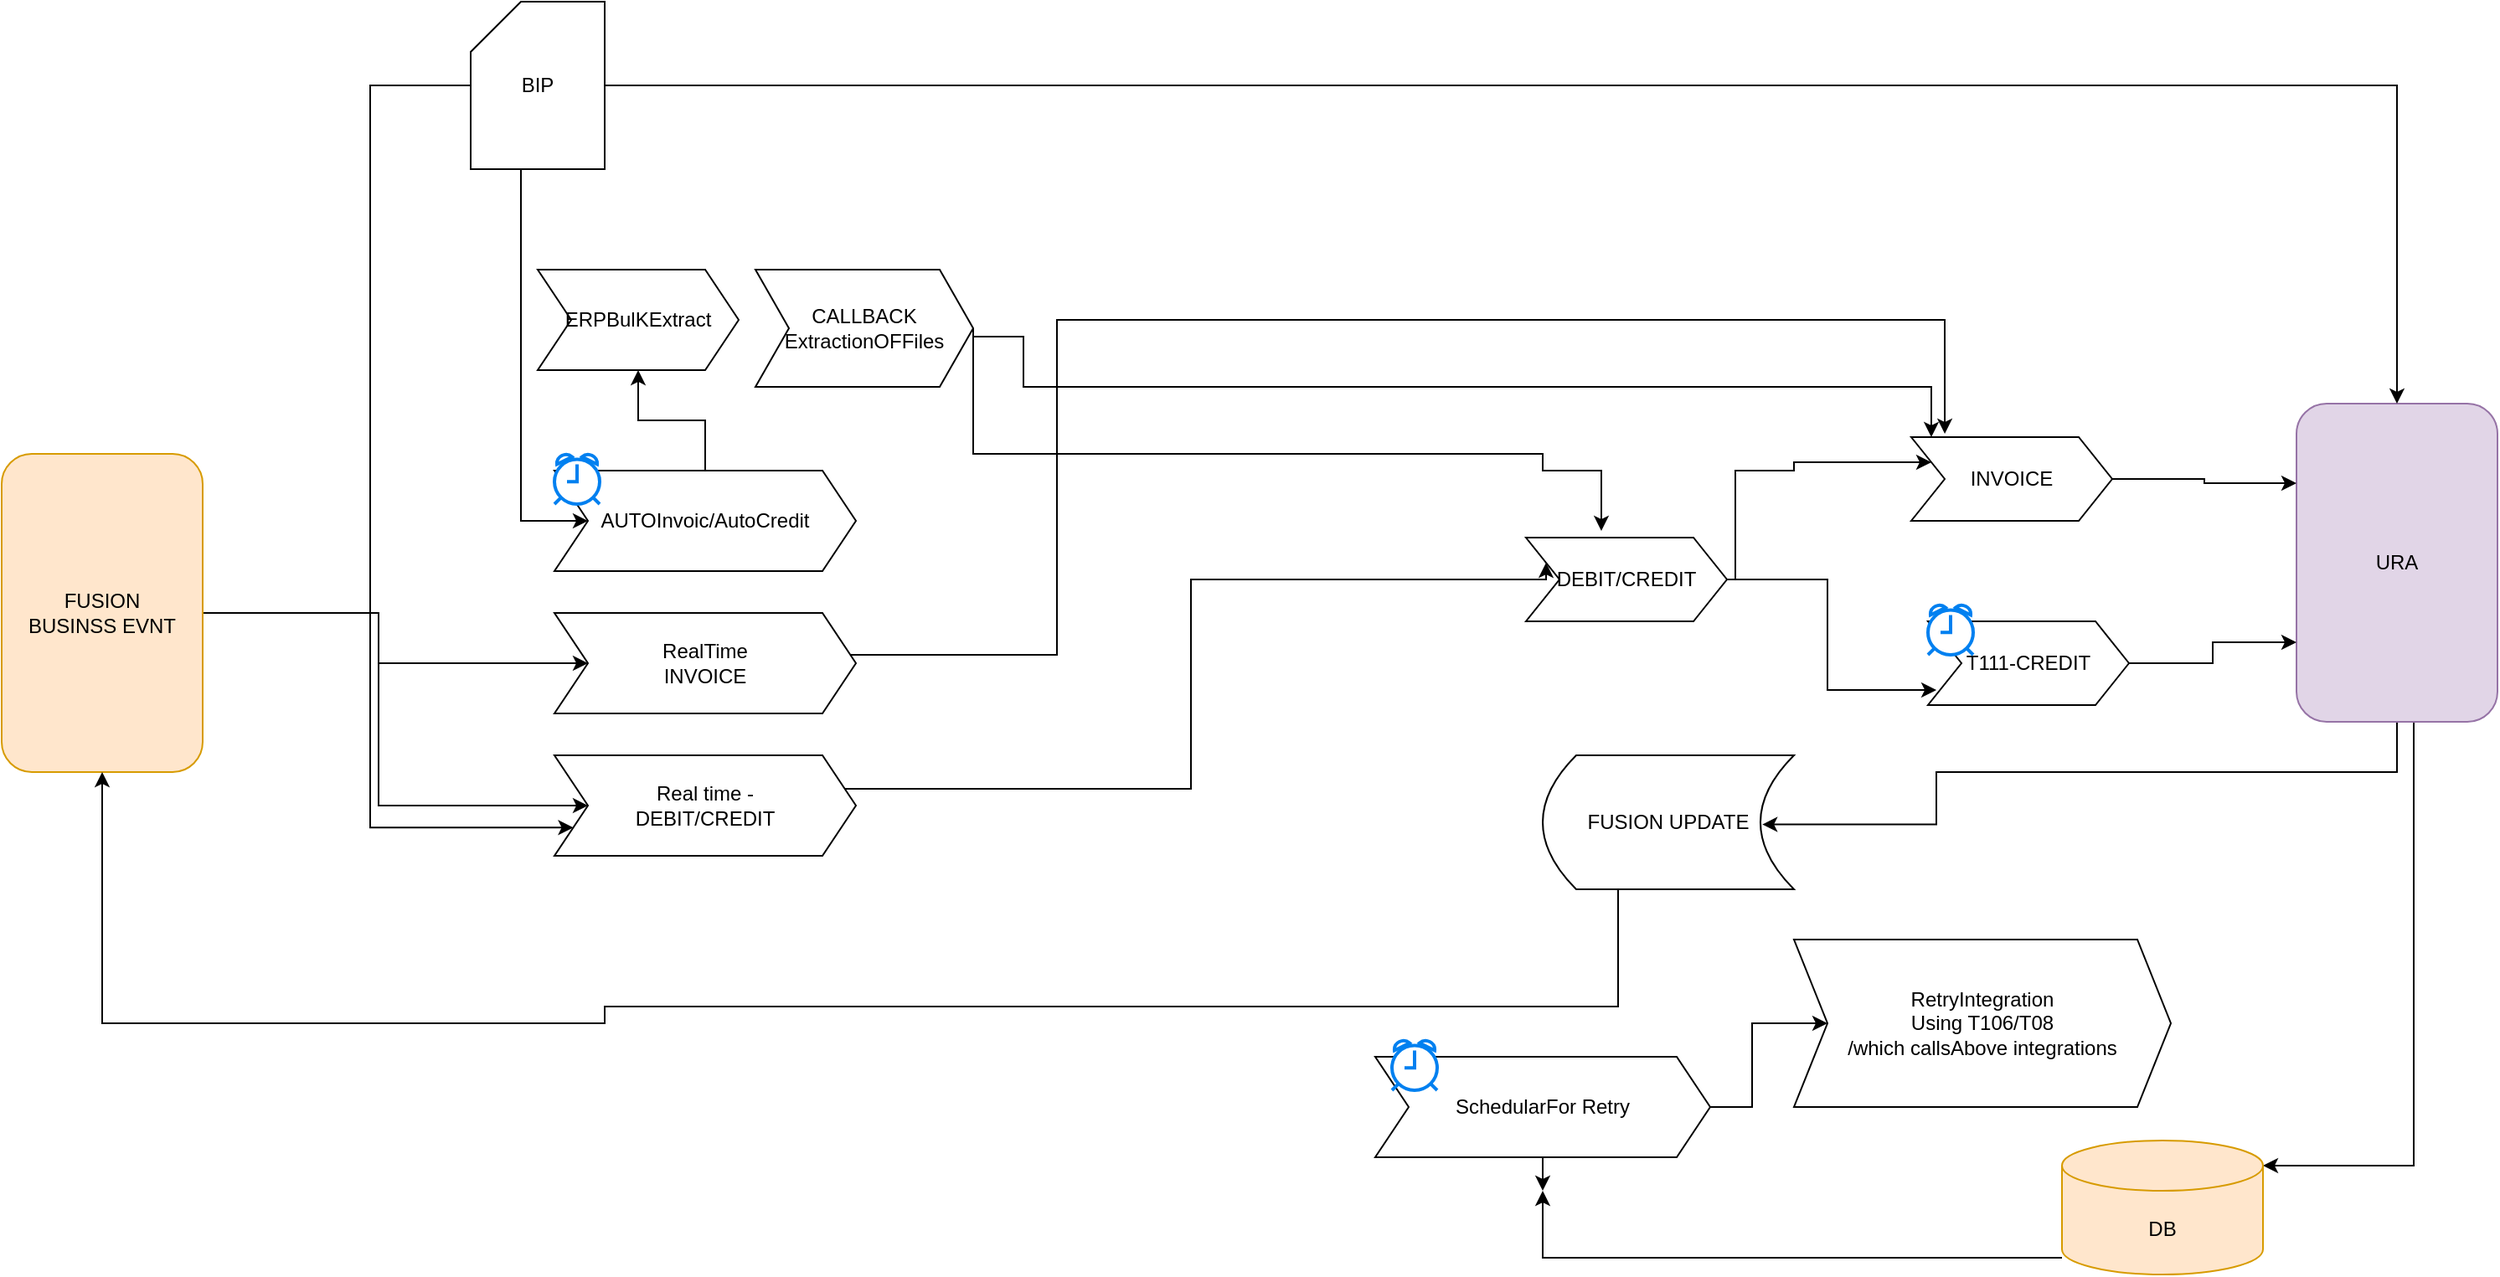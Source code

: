 <mxfile version="15.5.2" type="github">
  <diagram id="i8NB1QxHxisFIHtfq3lM" name="Page-1">
    <mxGraphModel dx="2736" dy="1753" grid="1" gridSize="10" guides="1" tooltips="1" connect="1" arrows="1" fold="1" page="1" pageScale="1" pageWidth="850" pageHeight="1100" math="0" shadow="0">
      <root>
        <mxCell id="0" />
        <mxCell id="1" parent="0" />
        <mxCell id="pP53KTpZ6C_6MqTX0sqI-14" style="edgeStyle=orthogonalEdgeStyle;rounded=0;orthogonalLoop=1;jettySize=auto;html=1;" edge="1" parent="1" source="YZl-mbiduOqZtuCOP67Z-1" target="oLoPcaxFbw4eC5uNV59j-17">
          <mxGeometry relative="1" as="geometry" />
        </mxCell>
        <mxCell id="pP53KTpZ6C_6MqTX0sqI-15" style="edgeStyle=orthogonalEdgeStyle;rounded=0;orthogonalLoop=1;jettySize=auto;html=1;" edge="1" parent="1" source="YZl-mbiduOqZtuCOP67Z-1" target="oLoPcaxFbw4eC5uNV59j-18">
          <mxGeometry relative="1" as="geometry" />
        </mxCell>
        <mxCell id="YZl-mbiduOqZtuCOP67Z-1" value="&lt;div&gt;FUSION&lt;/div&gt;&lt;div&gt;BUSINSS EVNT&lt;/div&gt;" style="rounded=1;whiteSpace=wrap;html=1;hachureGap=4;pointerEvents=0;fillColor=#ffe6cc;strokeColor=#d79b00;" parent="1" vertex="1">
          <mxGeometry x="-550" y="70" width="120" height="190" as="geometry" />
        </mxCell>
        <mxCell id="oLoPcaxFbw4eC5uNV59j-11" style="edgeStyle=orthogonalEdgeStyle;rounded=0;orthogonalLoop=1;jettySize=auto;html=1;entryX=1;entryY=0;entryDx=0;entryDy=15;entryPerimeter=0;" parent="1" source="YZl-mbiduOqZtuCOP67Z-2" target="YZl-mbiduOqZtuCOP67Z-3" edge="1">
          <mxGeometry relative="1" as="geometry">
            <Array as="points">
              <mxPoint x="890" y="495" />
            </Array>
          </mxGeometry>
        </mxCell>
        <mxCell id="pP53KTpZ6C_6MqTX0sqI-11" style="edgeStyle=orthogonalEdgeStyle;rounded=0;orthogonalLoop=1;jettySize=auto;html=1;entryX=0.874;entryY=0.516;entryDx=0;entryDy=0;entryPerimeter=0;" edge="1" parent="1" source="YZl-mbiduOqZtuCOP67Z-2" target="pP53KTpZ6C_6MqTX0sqI-9">
          <mxGeometry relative="1" as="geometry">
            <Array as="points">
              <mxPoint x="880" y="260" />
              <mxPoint x="605" y="260" />
              <mxPoint x="605" y="291" />
            </Array>
          </mxGeometry>
        </mxCell>
        <mxCell id="YZl-mbiduOqZtuCOP67Z-2" value="URA " style="rounded=1;whiteSpace=wrap;html=1;hachureGap=4;pointerEvents=0;fillColor=#e1d5e7;strokeColor=#9673a6;" parent="1" vertex="1">
          <mxGeometry x="820" y="40" width="120" height="190" as="geometry" />
        </mxCell>
        <mxCell id="pP53KTpZ6C_6MqTX0sqI-13" style="edgeStyle=orthogonalEdgeStyle;rounded=0;orthogonalLoop=1;jettySize=auto;html=1;" edge="1" parent="1" source="YZl-mbiduOqZtuCOP67Z-3">
          <mxGeometry relative="1" as="geometry">
            <mxPoint x="370" y="510" as="targetPoint" />
            <Array as="points">
              <mxPoint x="370" y="550" />
            </Array>
          </mxGeometry>
        </mxCell>
        <mxCell id="YZl-mbiduOqZtuCOP67Z-3" value="DB" style="shape=cylinder3;whiteSpace=wrap;html=1;boundedLbl=1;backgroundOutline=1;size=15;hachureGap=4;pointerEvents=0;fillColor=#ffe6cc;strokeColor=#d79b00;" parent="1" vertex="1">
          <mxGeometry x="680" y="480" width="120" height="80" as="geometry" />
        </mxCell>
        <mxCell id="cp9Lhts_aaOxxvT8MvUV-3" style="edgeStyle=orthogonalEdgeStyle;rounded=0;orthogonalLoop=1;jettySize=auto;html=1;" parent="1" source="cp9Lhts_aaOxxvT8MvUV-1" target="YZl-mbiduOqZtuCOP67Z-2" edge="1">
          <mxGeometry relative="1" as="geometry" />
        </mxCell>
        <mxCell id="pP53KTpZ6C_6MqTX0sqI-4" style="edgeStyle=orthogonalEdgeStyle;rounded=0;orthogonalLoop=1;jettySize=auto;html=1;entryX=0;entryY=0.75;entryDx=0;entryDy=0;" edge="1" parent="1" source="cp9Lhts_aaOxxvT8MvUV-1" target="oLoPcaxFbw4eC5uNV59j-18">
          <mxGeometry relative="1" as="geometry">
            <mxPoint x="-230" y="100" as="targetPoint" />
            <Array as="points">
              <mxPoint x="-330" y="-150" />
              <mxPoint x="-330" y="293" />
            </Array>
          </mxGeometry>
        </mxCell>
        <mxCell id="pP53KTpZ6C_6MqTX0sqI-16" style="edgeStyle=orthogonalEdgeStyle;rounded=0;orthogonalLoop=1;jettySize=auto;html=1;" edge="1" parent="1" source="cp9Lhts_aaOxxvT8MvUV-1" target="oLoPcaxFbw4eC5uNV59j-16">
          <mxGeometry relative="1" as="geometry">
            <mxPoint x="-230" y="110" as="targetPoint" />
            <Array as="points">
              <mxPoint x="-240" y="110" />
            </Array>
          </mxGeometry>
        </mxCell>
        <mxCell id="cp9Lhts_aaOxxvT8MvUV-1" value="BIP" style="shape=card;whiteSpace=wrap;html=1;" parent="1" vertex="1">
          <mxGeometry x="-270" y="-200" width="80" height="100" as="geometry" />
        </mxCell>
        <mxCell id="pP53KTpZ6C_6MqTX0sqI-18" style="edgeStyle=orthogonalEdgeStyle;rounded=0;orthogonalLoop=1;jettySize=auto;html=1;entryX=0;entryY=0.25;entryDx=0;entryDy=0;" edge="1" parent="1" source="oLoPcaxFbw4eC5uNV59j-1" target="YZl-mbiduOqZtuCOP67Z-2">
          <mxGeometry relative="1" as="geometry" />
        </mxCell>
        <mxCell id="oLoPcaxFbw4eC5uNV59j-1" value="INVOICE" style="shape=step;perimeter=stepPerimeter;whiteSpace=wrap;html=1;fixedSize=1;" parent="1" vertex="1">
          <mxGeometry x="590" y="60" width="120" height="50" as="geometry" />
        </mxCell>
        <mxCell id="oLoPcaxFbw4eC5uNV59j-6" style="edgeStyle=orthogonalEdgeStyle;rounded=0;orthogonalLoop=1;jettySize=auto;html=1;entryX=0;entryY=0.25;entryDx=0;entryDy=0;" parent="1" source="oLoPcaxFbw4eC5uNV59j-4" target="oLoPcaxFbw4eC5uNV59j-1" edge="1">
          <mxGeometry relative="1" as="geometry">
            <mxPoint x="590" y="40" as="targetPoint" />
            <Array as="points">
              <mxPoint x="485" y="80" />
              <mxPoint x="520" y="80" />
              <mxPoint x="520" y="75" />
            </Array>
          </mxGeometry>
        </mxCell>
        <mxCell id="oLoPcaxFbw4eC5uNV59j-8" style="edgeStyle=orthogonalEdgeStyle;rounded=0;orthogonalLoop=1;jettySize=auto;html=1;entryX=0.042;entryY=0.82;entryDx=0;entryDy=0;entryPerimeter=0;" parent="1" source="oLoPcaxFbw4eC5uNV59j-4" target="oLoPcaxFbw4eC5uNV59j-5" edge="1">
          <mxGeometry relative="1" as="geometry" />
        </mxCell>
        <mxCell id="oLoPcaxFbw4eC5uNV59j-4" value="DEBIT/CREDIT" style="shape=step;perimeter=stepPerimeter;whiteSpace=wrap;html=1;fixedSize=1;" parent="1" vertex="1">
          <mxGeometry x="360" y="120" width="120" height="50" as="geometry" />
        </mxCell>
        <mxCell id="pP53KTpZ6C_6MqTX0sqI-19" style="edgeStyle=orthogonalEdgeStyle;rounded=0;orthogonalLoop=1;jettySize=auto;html=1;entryX=0;entryY=0.75;entryDx=0;entryDy=0;" edge="1" parent="1" source="oLoPcaxFbw4eC5uNV59j-5" target="YZl-mbiduOqZtuCOP67Z-2">
          <mxGeometry relative="1" as="geometry" />
        </mxCell>
        <mxCell id="oLoPcaxFbw4eC5uNV59j-5" value="T111-CREDIT" style="shape=step;perimeter=stepPerimeter;whiteSpace=wrap;html=1;fixedSize=1;" parent="1" vertex="1">
          <mxGeometry x="600" y="170" width="120" height="50" as="geometry" />
        </mxCell>
        <mxCell id="oLoPcaxFbw4eC5uNV59j-9" value="" style="html=1;verticalLabelPosition=bottom;align=center;labelBackgroundColor=#ffffff;verticalAlign=top;strokeWidth=2;strokeColor=#0080F0;shadow=0;dashed=0;shape=mxgraph.ios7.icons.alarm_clock;" parent="1" vertex="1">
          <mxGeometry x="600" y="160" width="27" height="30" as="geometry" />
        </mxCell>
        <mxCell id="oLoPcaxFbw4eC5uNV59j-14" value="" style="edgeStyle=orthogonalEdgeStyle;rounded=0;orthogonalLoop=1;jettySize=auto;html=1;" parent="1" source="oLoPcaxFbw4eC5uNV59j-10" target="oLoPcaxFbw4eC5uNV59j-13" edge="1">
          <mxGeometry relative="1" as="geometry" />
        </mxCell>
        <mxCell id="pP53KTpZ6C_6MqTX0sqI-12" style="edgeStyle=orthogonalEdgeStyle;rounded=0;orthogonalLoop=1;jettySize=auto;html=1;" edge="1" parent="1" source="oLoPcaxFbw4eC5uNV59j-10">
          <mxGeometry relative="1" as="geometry">
            <mxPoint x="370" y="510" as="targetPoint" />
          </mxGeometry>
        </mxCell>
        <mxCell id="oLoPcaxFbw4eC5uNV59j-10" value="SchedularFor Retry" style="shape=step;perimeter=stepPerimeter;whiteSpace=wrap;html=1;fixedSize=1;" parent="1" vertex="1">
          <mxGeometry x="270" y="430" width="200" height="60" as="geometry" />
        </mxCell>
        <mxCell id="oLoPcaxFbw4eC5uNV59j-12" value="" style="html=1;verticalLabelPosition=bottom;align=center;labelBackgroundColor=#ffffff;verticalAlign=top;strokeWidth=2;strokeColor=#0080F0;shadow=0;dashed=0;shape=mxgraph.ios7.icons.alarm_clock;" parent="1" vertex="1">
          <mxGeometry x="280" y="420" width="27" height="30" as="geometry" />
        </mxCell>
        <mxCell id="oLoPcaxFbw4eC5uNV59j-13" value="&lt;div&gt;RetryIntegration &lt;br&gt;&lt;/div&gt;&lt;div&gt;Using T106/T08&lt;/div&gt;&lt;div&gt;/which callsAbove integrations &lt;/div&gt;" style="shape=step;perimeter=stepPerimeter;whiteSpace=wrap;html=1;fixedSize=1;" parent="1" vertex="1">
          <mxGeometry x="520" y="360" width="225" height="100" as="geometry" />
        </mxCell>
        <mxCell id="pP53KTpZ6C_6MqTX0sqI-22" style="edgeStyle=orthogonalEdgeStyle;rounded=0;orthogonalLoop=1;jettySize=auto;html=1;" edge="1" parent="1" source="oLoPcaxFbw4eC5uNV59j-16" target="pP53KTpZ6C_6MqTX0sqI-20">
          <mxGeometry relative="1" as="geometry" />
        </mxCell>
        <mxCell id="oLoPcaxFbw4eC5uNV59j-16" value="AUTOInvoic/AutoCredit " style="shape=step;perimeter=stepPerimeter;whiteSpace=wrap;html=1;fixedSize=1;" parent="1" vertex="1">
          <mxGeometry x="-220" y="80" width="180" height="60" as="geometry" />
        </mxCell>
        <mxCell id="pP53KTpZ6C_6MqTX0sqI-2" style="edgeStyle=orthogonalEdgeStyle;rounded=0;orthogonalLoop=1;jettySize=auto;html=1;entryX=0.167;entryY=-0.04;entryDx=0;entryDy=0;entryPerimeter=0;" edge="1" parent="1" source="oLoPcaxFbw4eC5uNV59j-17" target="oLoPcaxFbw4eC5uNV59j-1">
          <mxGeometry relative="1" as="geometry">
            <mxPoint x="590" y="-20" as="targetPoint" />
            <Array as="points">
              <mxPoint x="80" y="190" />
              <mxPoint x="80" y="-10" />
              <mxPoint x="610" y="-10" />
            </Array>
          </mxGeometry>
        </mxCell>
        <mxCell id="oLoPcaxFbw4eC5uNV59j-17" value="&lt;div&gt;RealTime&lt;br&gt;&lt;/div&gt;&lt;div&gt;INVOICE&lt;/div&gt;" style="shape=step;perimeter=stepPerimeter;whiteSpace=wrap;html=1;fixedSize=1;" parent="1" vertex="1">
          <mxGeometry x="-220" y="165" width="180" height="60" as="geometry" />
        </mxCell>
        <mxCell id="pP53KTpZ6C_6MqTX0sqI-3" style="edgeStyle=orthogonalEdgeStyle;rounded=0;orthogonalLoop=1;jettySize=auto;html=1;entryX=0;entryY=0.25;entryDx=0;entryDy=0;" edge="1" parent="1" source="oLoPcaxFbw4eC5uNV59j-18" target="oLoPcaxFbw4eC5uNV59j-4">
          <mxGeometry relative="1" as="geometry">
            <Array as="points">
              <mxPoint x="160" y="270" />
              <mxPoint x="160" y="145" />
              <mxPoint x="372" y="145" />
            </Array>
          </mxGeometry>
        </mxCell>
        <mxCell id="oLoPcaxFbw4eC5uNV59j-18" value="&lt;div&gt;Real time -&lt;/div&gt;&lt;div&gt;DEBIT/CREDIT&lt;/div&gt;" style="shape=step;perimeter=stepPerimeter;whiteSpace=wrap;html=1;fixedSize=1;" parent="1" vertex="1">
          <mxGeometry x="-220" y="250" width="180" height="60" as="geometry" />
        </mxCell>
        <mxCell id="pP53KTpZ6C_6MqTX0sqI-10" style="edgeStyle=orthogonalEdgeStyle;rounded=0;orthogonalLoop=1;jettySize=auto;html=1;" edge="1" parent="1" source="pP53KTpZ6C_6MqTX0sqI-9" target="YZl-mbiduOqZtuCOP67Z-1">
          <mxGeometry relative="1" as="geometry">
            <mxPoint x="-440" y="410" as="targetPoint" />
            <Array as="points">
              <mxPoint x="415" y="400" />
              <mxPoint x="-190" y="400" />
              <mxPoint x="-190" y="410" />
              <mxPoint x="-490" y="410" />
            </Array>
          </mxGeometry>
        </mxCell>
        <mxCell id="pP53KTpZ6C_6MqTX0sqI-9" value="FUSION UPDATE" style="shape=dataStorage;whiteSpace=wrap;html=1;fixedSize=1;" vertex="1" parent="1">
          <mxGeometry x="370" y="250" width="150" height="80" as="geometry" />
        </mxCell>
        <mxCell id="pP53KTpZ6C_6MqTX0sqI-17" value="" style="html=1;verticalLabelPosition=bottom;align=center;labelBackgroundColor=#ffffff;verticalAlign=top;strokeWidth=2;strokeColor=#0080F0;shadow=0;dashed=0;shape=mxgraph.ios7.icons.alarm_clock;" vertex="1" parent="1">
          <mxGeometry x="-220" y="70" width="27" height="30" as="geometry" />
        </mxCell>
        <mxCell id="pP53KTpZ6C_6MqTX0sqI-20" value="ERPBulKExtract" style="shape=step;perimeter=stepPerimeter;whiteSpace=wrap;html=1;fixedSize=1;" vertex="1" parent="1">
          <mxGeometry x="-230" y="-40" width="120" height="60" as="geometry" />
        </mxCell>
        <mxCell id="pP53KTpZ6C_6MqTX0sqI-23" style="edgeStyle=orthogonalEdgeStyle;rounded=0;orthogonalLoop=1;jettySize=auto;html=1;entryX=0.1;entryY=0;entryDx=0;entryDy=0;entryPerimeter=0;exitX=1;exitY=0.5;exitDx=0;exitDy=0;" edge="1" parent="1" source="pP53KTpZ6C_6MqTX0sqI-21" target="oLoPcaxFbw4eC5uNV59j-1">
          <mxGeometry relative="1" as="geometry">
            <mxPoint x="580" y="80" as="targetPoint" />
            <mxPoint x="50" as="sourcePoint" />
            <Array as="points">
              <mxPoint x="60" />
              <mxPoint x="60" y="30" />
              <mxPoint x="602" y="30" />
            </Array>
          </mxGeometry>
        </mxCell>
        <mxCell id="pP53KTpZ6C_6MqTX0sqI-24" style="edgeStyle=orthogonalEdgeStyle;rounded=0;orthogonalLoop=1;jettySize=auto;html=1;entryX=0.375;entryY=-0.08;entryDx=0;entryDy=0;entryPerimeter=0;" edge="1" parent="1" source="pP53KTpZ6C_6MqTX0sqI-21" target="oLoPcaxFbw4eC5uNV59j-4">
          <mxGeometry relative="1" as="geometry">
            <mxPoint x="370" y="140" as="targetPoint" />
            <Array as="points">
              <mxPoint x="30" />
              <mxPoint x="30" y="70" />
              <mxPoint x="370" y="70" />
              <mxPoint x="370" y="80" />
              <mxPoint x="405" y="80" />
            </Array>
          </mxGeometry>
        </mxCell>
        <mxCell id="pP53KTpZ6C_6MqTX0sqI-21" value="&lt;div&gt;CALLBACK&lt;/div&gt;&lt;div&gt;ExtractionOFFiles&lt;br&gt;&lt;/div&gt;" style="shape=step;perimeter=stepPerimeter;whiteSpace=wrap;html=1;fixedSize=1;" vertex="1" parent="1">
          <mxGeometry x="-100" y="-40" width="130" height="70" as="geometry" />
        </mxCell>
      </root>
    </mxGraphModel>
  </diagram>
</mxfile>
